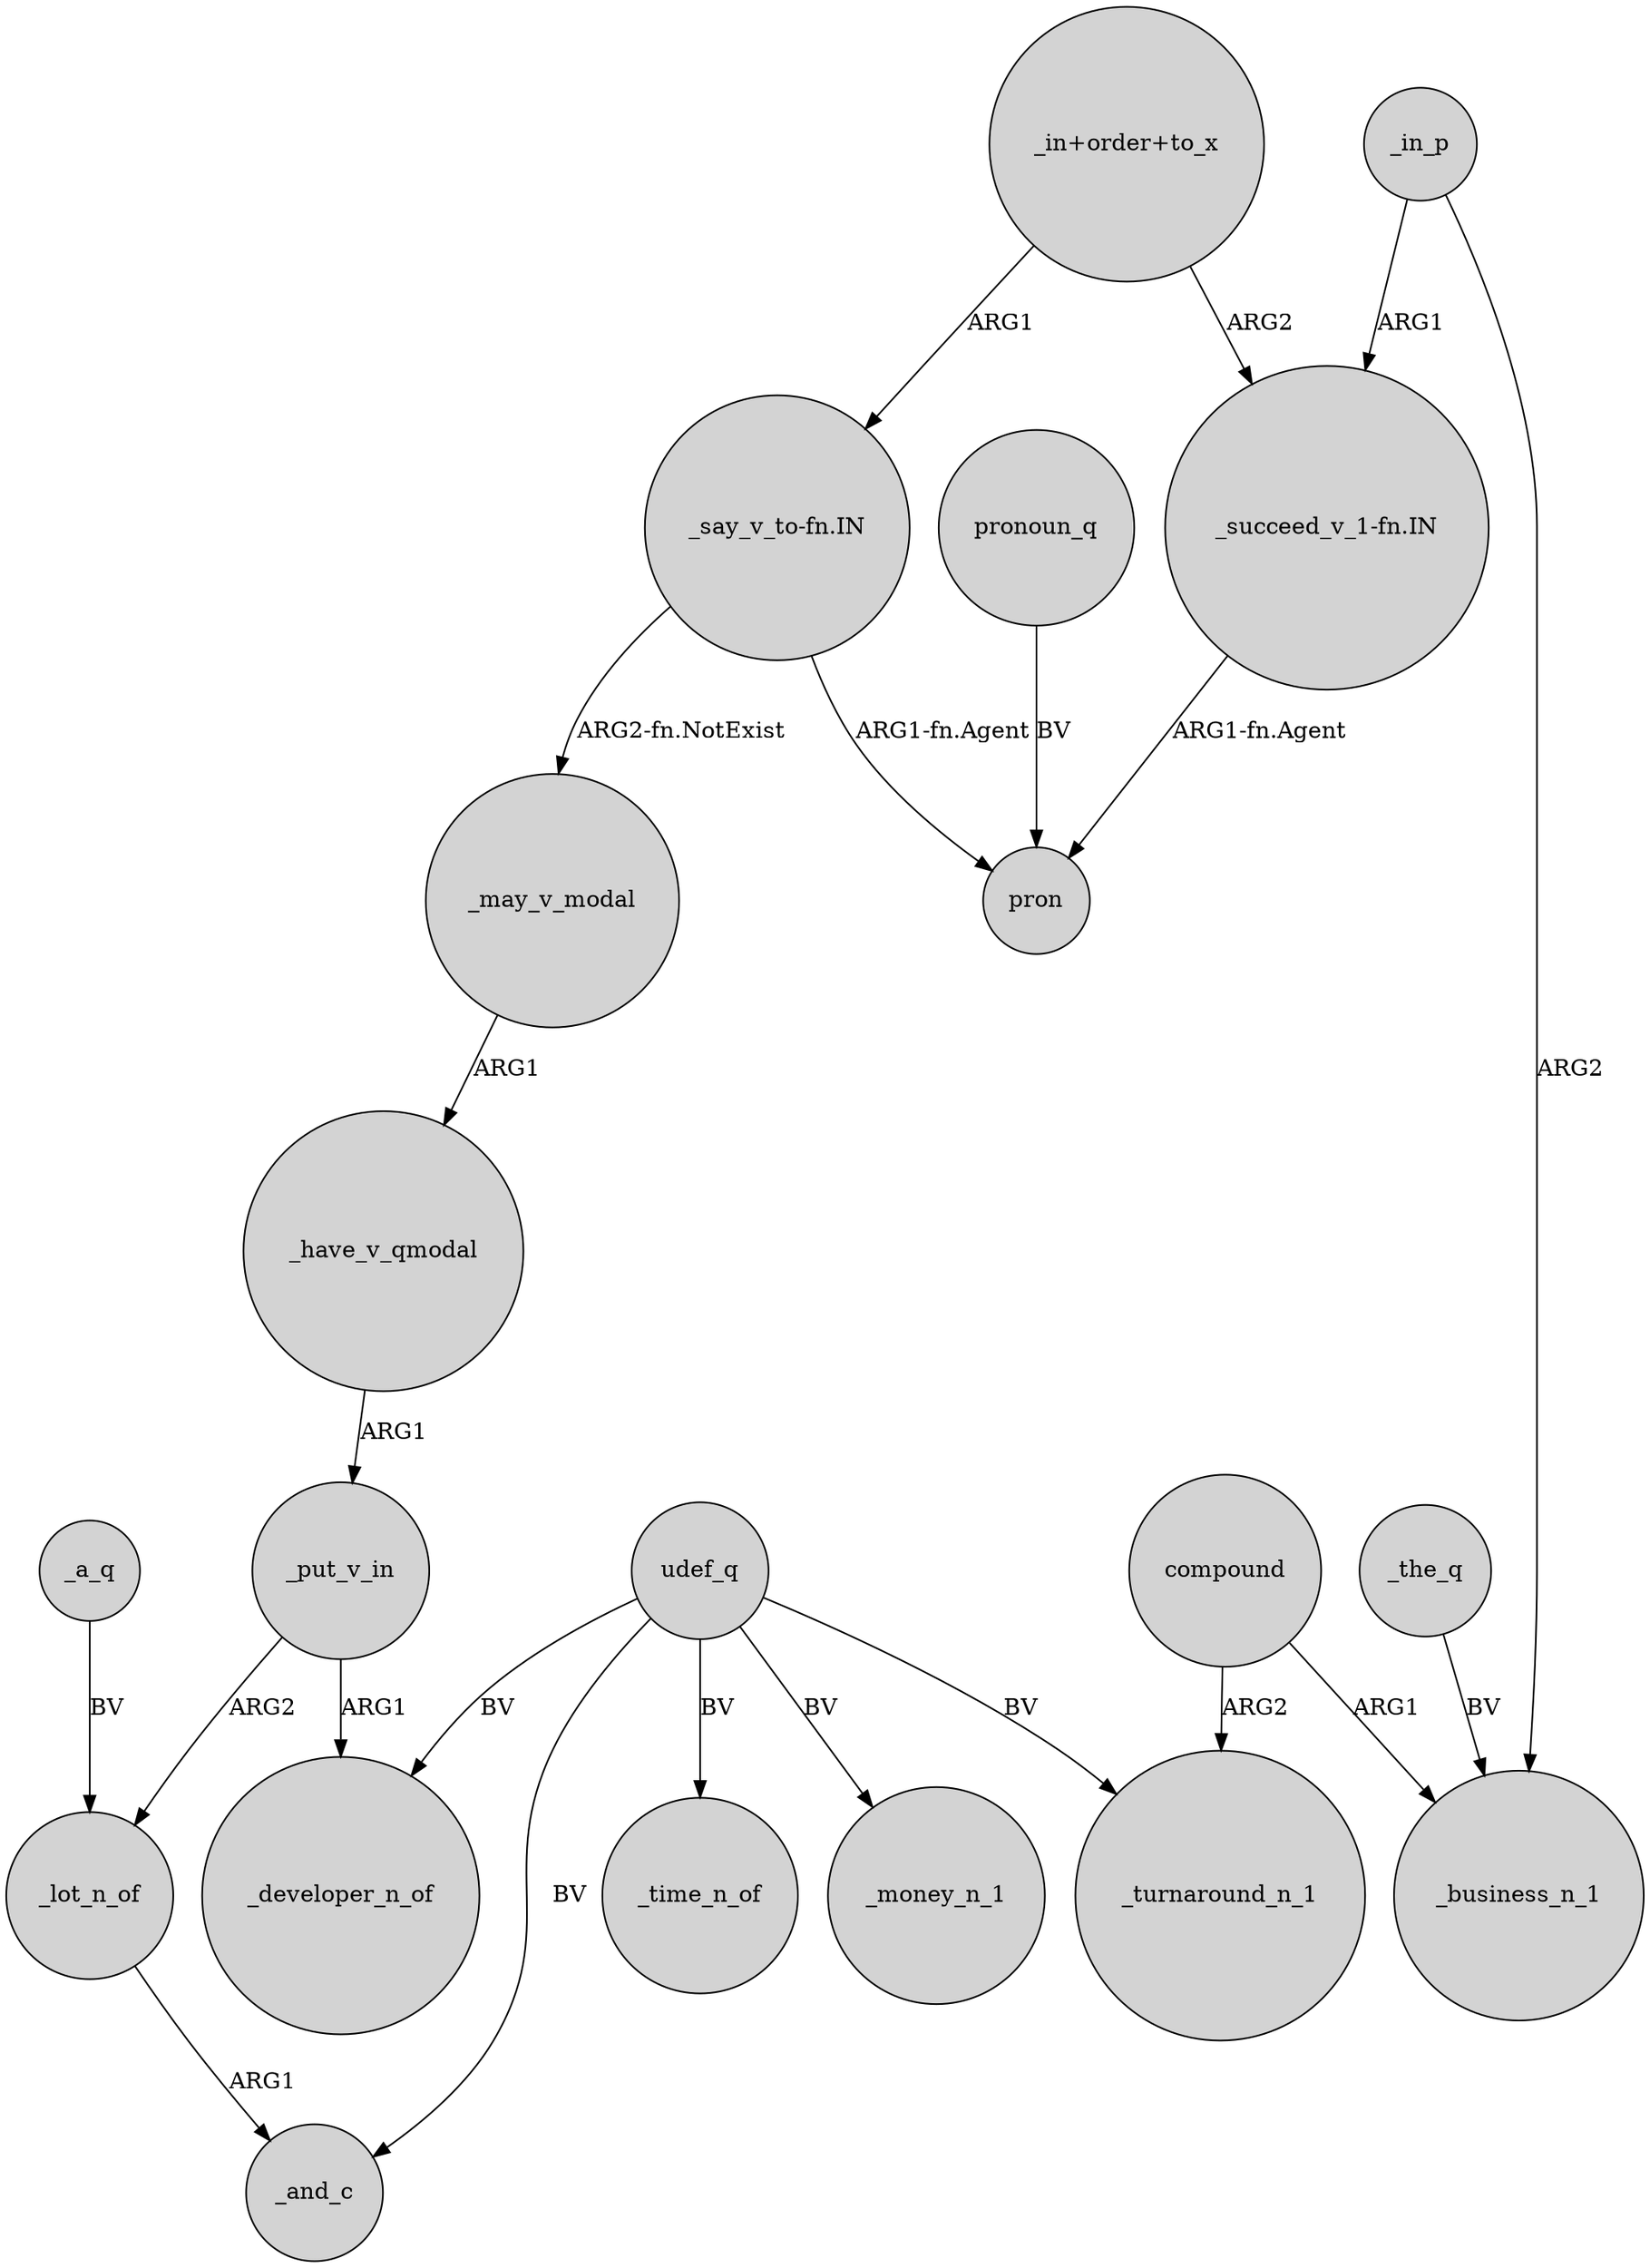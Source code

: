 digraph {
	node [shape=circle style=filled]
	_a_q -> _lot_n_of [label=BV]
	_the_q -> _business_n_1 [label=BV]
	udef_q -> _money_n_1 [label=BV]
	"_succeed_v_1-fn.IN" -> pron [label="ARG1-fn.Agent"]
	_in_p -> _business_n_1 [label=ARG2]
	_lot_n_of -> _and_c [label=ARG1]
	"_in+order+to_x" -> "_succeed_v_1-fn.IN" [label=ARG2]
	"_in+order+to_x" -> "_say_v_to-fn.IN" [label=ARG1]
	_put_v_in -> _developer_n_of [label=ARG1]
	_may_v_modal -> _have_v_qmodal [label=ARG1]
	udef_q -> _turnaround_n_1 [label=BV]
	pronoun_q -> pron [label=BV]
	_in_p -> "_succeed_v_1-fn.IN" [label=ARG1]
	udef_q -> _developer_n_of [label=BV]
	compound -> _business_n_1 [label=ARG1]
	udef_q -> _time_n_of [label=BV]
	_have_v_qmodal -> _put_v_in [label=ARG1]
	"_say_v_to-fn.IN" -> _may_v_modal [label="ARG2-fn.NotExist"]
	"_say_v_to-fn.IN" -> pron [label="ARG1-fn.Agent"]
	compound -> _turnaround_n_1 [label=ARG2]
	_put_v_in -> _lot_n_of [label=ARG2]
	udef_q -> _and_c [label=BV]
}
